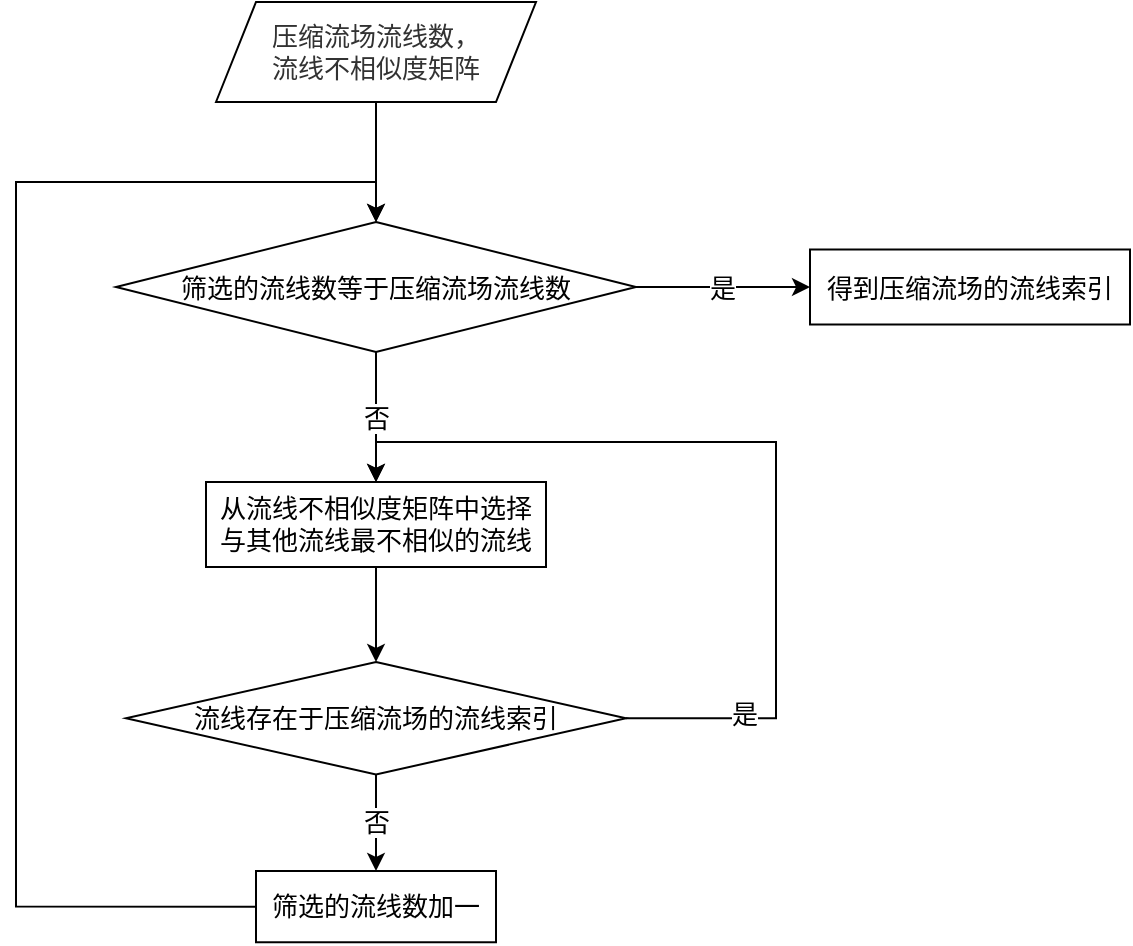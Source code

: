<mxfile version="14.6.13" type="github">
  <diagram id="C5RBs43oDa-KdzZeNtuy" name="Page-1">
    <mxGraphModel dx="1502" dy="612" grid="1" gridSize="10" guides="1" tooltips="1" connect="1" arrows="1" fold="1" page="1" pageScale="1" pageWidth="827" pageHeight="1169" math="0" shadow="0">
      <root>
        <mxCell id="WIyWlLk6GJQsqaUBKTNV-0" />
        <mxCell id="WIyWlLk6GJQsqaUBKTNV-1" parent="WIyWlLk6GJQsqaUBKTNV-0" />
        <mxCell id="ulpoTx0rsO7-wK9FX7eA-91" value="" style="edgeStyle=orthogonalEdgeStyle;rounded=0;orthogonalLoop=1;jettySize=auto;html=1;fontFamily=宋体;fontSource=https%3A%2F%2Ffonts.googleapis.com%2Fcss%3Ffamily%3D%25E5%25AE%258B%25E4%25BD%2593;fontSize=13;" edge="1" parent="WIyWlLk6GJQsqaUBKTNV-1" source="ulpoTx0rsO7-wK9FX7eA-0" target="ulpoTx0rsO7-wK9FX7eA-90">
          <mxGeometry relative="1" as="geometry" />
        </mxCell>
        <mxCell id="ulpoTx0rsO7-wK9FX7eA-0" value="&lt;font color=&quot;#323232&quot; style=&quot;font-size: 13px&quot;&gt;&lt;span style=&quot;font-size: 13px ; background-color: rgba(255 , 255 , 255 , 0.01)&quot;&gt;压缩流场流线数，&lt;br&gt;流线不相似度矩阵&lt;br style=&quot;font-size: 13px&quot;&gt;&lt;/span&gt;&lt;/font&gt;" style="shape=parallelogram;perimeter=parallelogramPerimeter;whiteSpace=wrap;html=1;fixedSize=1;fontSize=13;fontFamily=宋体;fontSource=https%3A%2F%2Ffonts.googleapis.com%2Fcss%3Ffamily%3D%25E5%25AE%258B%25E4%25BD%2593;" vertex="1" parent="WIyWlLk6GJQsqaUBKTNV-1">
          <mxGeometry x="370" y="150" width="160" height="50" as="geometry" />
        </mxCell>
        <mxCell id="ulpoTx0rsO7-wK9FX7eA-93" value="否" style="edgeStyle=orthogonalEdgeStyle;rounded=0;orthogonalLoop=1;jettySize=auto;html=1;fontFamily=宋体;fontSource=https%3A%2F%2Ffonts.googleapis.com%2Fcss%3Ffamily%3D%25E5%25AE%258B%25E4%25BD%2593;fontSize=13;" edge="1" parent="WIyWlLk6GJQsqaUBKTNV-1" source="ulpoTx0rsO7-wK9FX7eA-90" target="ulpoTx0rsO7-wK9FX7eA-92">
          <mxGeometry relative="1" as="geometry" />
        </mxCell>
        <mxCell id="ulpoTx0rsO7-wK9FX7eA-104" value="是" style="edgeStyle=orthogonalEdgeStyle;rounded=0;orthogonalLoop=1;jettySize=auto;html=1;fontFamily=宋体;fontSource=https%3A%2F%2Ffonts.googleapis.com%2Fcss%3Ffamily%3D%25E5%25AE%258B%25E4%25BD%2593;fontSize=13;" edge="1" parent="WIyWlLk6GJQsqaUBKTNV-1" source="ulpoTx0rsO7-wK9FX7eA-90" target="ulpoTx0rsO7-wK9FX7eA-103">
          <mxGeometry relative="1" as="geometry" />
        </mxCell>
        <mxCell id="ulpoTx0rsO7-wK9FX7eA-90" value="筛选的流线数等于压缩流场流线数" style="rhombus;whiteSpace=wrap;html=1;fontFamily=宋体;fontSource=https%3A%2F%2Ffonts.googleapis.com%2Fcss%3Ffamily%3D%25E5%25AE%258B%25E4%25BD%2593;fontSize=13;" vertex="1" parent="WIyWlLk6GJQsqaUBKTNV-1">
          <mxGeometry x="320" y="260" width="260" height="65" as="geometry" />
        </mxCell>
        <mxCell id="ulpoTx0rsO7-wK9FX7eA-95" value="" style="edgeStyle=orthogonalEdgeStyle;rounded=0;orthogonalLoop=1;jettySize=auto;html=1;fontFamily=宋体;fontSource=https%3A%2F%2Ffonts.googleapis.com%2Fcss%3Ffamily%3D%25E5%25AE%258B%25E4%25BD%2593;fontSize=13;" edge="1" parent="WIyWlLk6GJQsqaUBKTNV-1" source="ulpoTx0rsO7-wK9FX7eA-92" target="ulpoTx0rsO7-wK9FX7eA-94">
          <mxGeometry relative="1" as="geometry" />
        </mxCell>
        <mxCell id="ulpoTx0rsO7-wK9FX7eA-92" value="从流线不相似度矩阵中选择与其他流线最不相似的流线" style="whiteSpace=wrap;html=1;fontFamily=宋体;fontSource=https%3A%2F%2Ffonts.googleapis.com%2Fcss%3Ffamily%3D%25E5%25AE%258B%25E4%25BD%2593;fontSize=13;" vertex="1" parent="WIyWlLk6GJQsqaUBKTNV-1">
          <mxGeometry x="365" y="390" width="170" height="42.5" as="geometry" />
        </mxCell>
        <mxCell id="ulpoTx0rsO7-wK9FX7eA-97" value="否" style="edgeStyle=orthogonalEdgeStyle;rounded=0;orthogonalLoop=1;jettySize=auto;html=1;fontFamily=宋体;fontSource=https%3A%2F%2Ffonts.googleapis.com%2Fcss%3Ffamily%3D%25E5%25AE%258B%25E4%25BD%2593;fontSize=13;" edge="1" parent="WIyWlLk6GJQsqaUBKTNV-1" source="ulpoTx0rsO7-wK9FX7eA-94" target="ulpoTx0rsO7-wK9FX7eA-96">
          <mxGeometry relative="1" as="geometry" />
        </mxCell>
        <mxCell id="ulpoTx0rsO7-wK9FX7eA-101" style="edgeStyle=orthogonalEdgeStyle;rounded=0;orthogonalLoop=1;jettySize=auto;html=1;entryX=0.5;entryY=0;entryDx=0;entryDy=0;fontFamily=宋体;fontSource=https%3A%2F%2Ffonts.googleapis.com%2Fcss%3Ffamily%3D%25E5%25AE%258B%25E4%25BD%2593;fontSize=13;" edge="1" parent="WIyWlLk6GJQsqaUBKTNV-1" source="ulpoTx0rsO7-wK9FX7eA-94" target="ulpoTx0rsO7-wK9FX7eA-92">
          <mxGeometry relative="1" as="geometry">
            <Array as="points">
              <mxPoint x="650" y="508" />
              <mxPoint x="650" y="370" />
              <mxPoint x="450" y="370" />
            </Array>
          </mxGeometry>
        </mxCell>
        <mxCell id="ulpoTx0rsO7-wK9FX7eA-102" value="是" style="edgeLabel;html=1;align=center;verticalAlign=middle;resizable=0;points=[];fontSize=13;fontFamily=宋体;" vertex="1" connectable="0" parent="ulpoTx0rsO7-wK9FX7eA-101">
          <mxGeometry x="-0.73" y="2" relative="1" as="geometry">
            <mxPoint as="offset" />
          </mxGeometry>
        </mxCell>
        <mxCell id="ulpoTx0rsO7-wK9FX7eA-94" value="流线存在于压缩流场的流线索引" style="rhombus;whiteSpace=wrap;html=1;fontFamily=宋体;fontSource=https%3A%2F%2Ffonts.googleapis.com%2Fcss%3Ffamily%3D%25E5%25AE%258B%25E4%25BD%2593;fontSize=13;" vertex="1" parent="WIyWlLk6GJQsqaUBKTNV-1">
          <mxGeometry x="325" y="480" width="250" height="56.25" as="geometry" />
        </mxCell>
        <mxCell id="ulpoTx0rsO7-wK9FX7eA-98" style="edgeStyle=orthogonalEdgeStyle;rounded=0;orthogonalLoop=1;jettySize=auto;html=1;exitX=0;exitY=0.5;exitDx=0;exitDy=0;entryX=0.5;entryY=0;entryDx=0;entryDy=0;fontFamily=宋体;fontSource=https%3A%2F%2Ffonts.googleapis.com%2Fcss%3Ffamily%3D%25E5%25AE%258B%25E4%25BD%2593;fontSize=13;" edge="1" parent="WIyWlLk6GJQsqaUBKTNV-1" source="ulpoTx0rsO7-wK9FX7eA-96" target="ulpoTx0rsO7-wK9FX7eA-90">
          <mxGeometry relative="1" as="geometry">
            <Array as="points">
              <mxPoint x="270" y="602" />
              <mxPoint x="270" y="240" />
              <mxPoint x="450" y="240" />
            </Array>
          </mxGeometry>
        </mxCell>
        <mxCell id="ulpoTx0rsO7-wK9FX7eA-96" value="筛选的流线数加一" style="whiteSpace=wrap;html=1;fontFamily=宋体;fontSource=https%3A%2F%2Ffonts.googleapis.com%2Fcss%3Ffamily%3D%25E5%25AE%258B%25E4%25BD%2593;fontSize=13;" vertex="1" parent="WIyWlLk6GJQsqaUBKTNV-1">
          <mxGeometry x="390" y="584.5" width="120" height="35.63" as="geometry" />
        </mxCell>
        <mxCell id="ulpoTx0rsO7-wK9FX7eA-103" value="得到压缩流场的流线索引" style="whiteSpace=wrap;html=1;fontFamily=宋体;fontSource=https%3A%2F%2Ffonts.googleapis.com%2Fcss%3Ffamily%3D%25E5%25AE%258B%25E4%25BD%2593;fontSize=13;" vertex="1" parent="WIyWlLk6GJQsqaUBKTNV-1">
          <mxGeometry x="667" y="273.75" width="160" height="37.5" as="geometry" />
        </mxCell>
      </root>
    </mxGraphModel>
  </diagram>
</mxfile>
